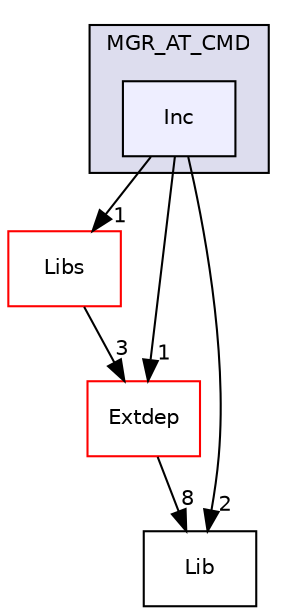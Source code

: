 digraph "Kineis/App/Managers/MGR_AT_CMD/Inc" {
  compound=true
  node [ fontsize="10", fontname="Helvetica"];
  edge [ labelfontsize="10", labelfontname="Helvetica"];
  subgraph clusterdir_60ee360fddee19ef14c06d7eba7d5fba {
    graph [ bgcolor="#ddddee", pencolor="black", label="MGR_AT_CMD" fontname="Helvetica", fontsize="10", URL="dir_60ee360fddee19ef14c06d7eba7d5fba.html"]
  dir_7429a52da4efb9f4e51ba2fcc7c0b4e8 [shape=box, label="Inc", style="filled", fillcolor="#eeeeff", pencolor="black", URL="dir_7429a52da4efb9f4e51ba2fcc7c0b4e8.html"];
  }
  dir_70beccd1d8997d0174d02d630d77a447 [shape=box label="Libs" fillcolor="white" style="filled" color="red" URL="dir_70beccd1d8997d0174d02d630d77a447.html"];
  dir_8bac7462668d86a984d2ee5977e3cf6a [shape=box label="Lib" URL="dir_8bac7462668d86a984d2ee5977e3cf6a.html"];
  dir_e4bcde167f88f305238965282a0ab06e [shape=box label="Extdep" fillcolor="white" style="filled" color="red" URL="dir_e4bcde167f88f305238965282a0ab06e.html"];
  dir_70beccd1d8997d0174d02d630d77a447->dir_e4bcde167f88f305238965282a0ab06e [headlabel="3", labeldistance=1.5 headhref="dir_000012_000027.html"];
  dir_7429a52da4efb9f4e51ba2fcc7c0b4e8->dir_70beccd1d8997d0174d02d630d77a447 [headlabel="1", labeldistance=1.5 headhref="dir_000021_000012.html"];
  dir_7429a52da4efb9f4e51ba2fcc7c0b4e8->dir_8bac7462668d86a984d2ee5977e3cf6a [headlabel="2", labeldistance=1.5 headhref="dir_000021_000035.html"];
  dir_7429a52da4efb9f4e51ba2fcc7c0b4e8->dir_e4bcde167f88f305238965282a0ab06e [headlabel="1", labeldistance=1.5 headhref="dir_000021_000027.html"];
  dir_e4bcde167f88f305238965282a0ab06e->dir_8bac7462668d86a984d2ee5977e3cf6a [headlabel="8", labeldistance=1.5 headhref="dir_000027_000035.html"];
}
